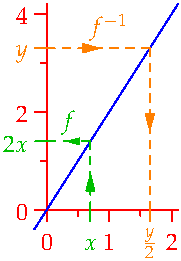 settings.tex="pdflatex";

texpreamble("\usepackage{amsmath}
\usepackage{amsthm,amssymb}
\usepackage{mathpazo}
\usepackage[svgnames]{xcolor}
");
import graph;


size(90,130,IgnoreAspect);

real f(real x){return 2x;}
real g(real x){return x/2;}

draw((-0.2,f(-0.2))--(2.1,f(2.1)),blue);


xaxis(0,2.1,red,RightTicks(Ticks=new real[]{0,1,2},ticks=new real[]{0.5,1.5}));
yaxis(0,f(2.1),red,LeftTicks(Ticks=new real[]{0,2,4},ticks=new real[]{1,3}));

real x=0.7;
draw((x,0)--(x,f(x)),dashed+heavygreen,Arrow(Relative(0.5)));
draw("$f$",(x,f(x))--(0,f(x)),dashed+heavygreen,Arrow(Relative(0.5)));

real y=3.3;
draw(Label("$f^{-1}$",align=N,Relative(0.6)),(0,y)--(g(y),y),dashed+orange,Arrow(Relative(0.5)));
draw((g(y),y)--(g(y),0),dashed+orange,Arrow(Relative(0.5)));



xtick(Label("$x$",align=S),x,S,heavygreen);
ytick(Label("$y$",align=W),y,W,orange);
xtick(Label("$\frac y2$",align=S),y/2,S,orange);
ytick(Label("$2x$",align=W),2x,W,heavygreen);


